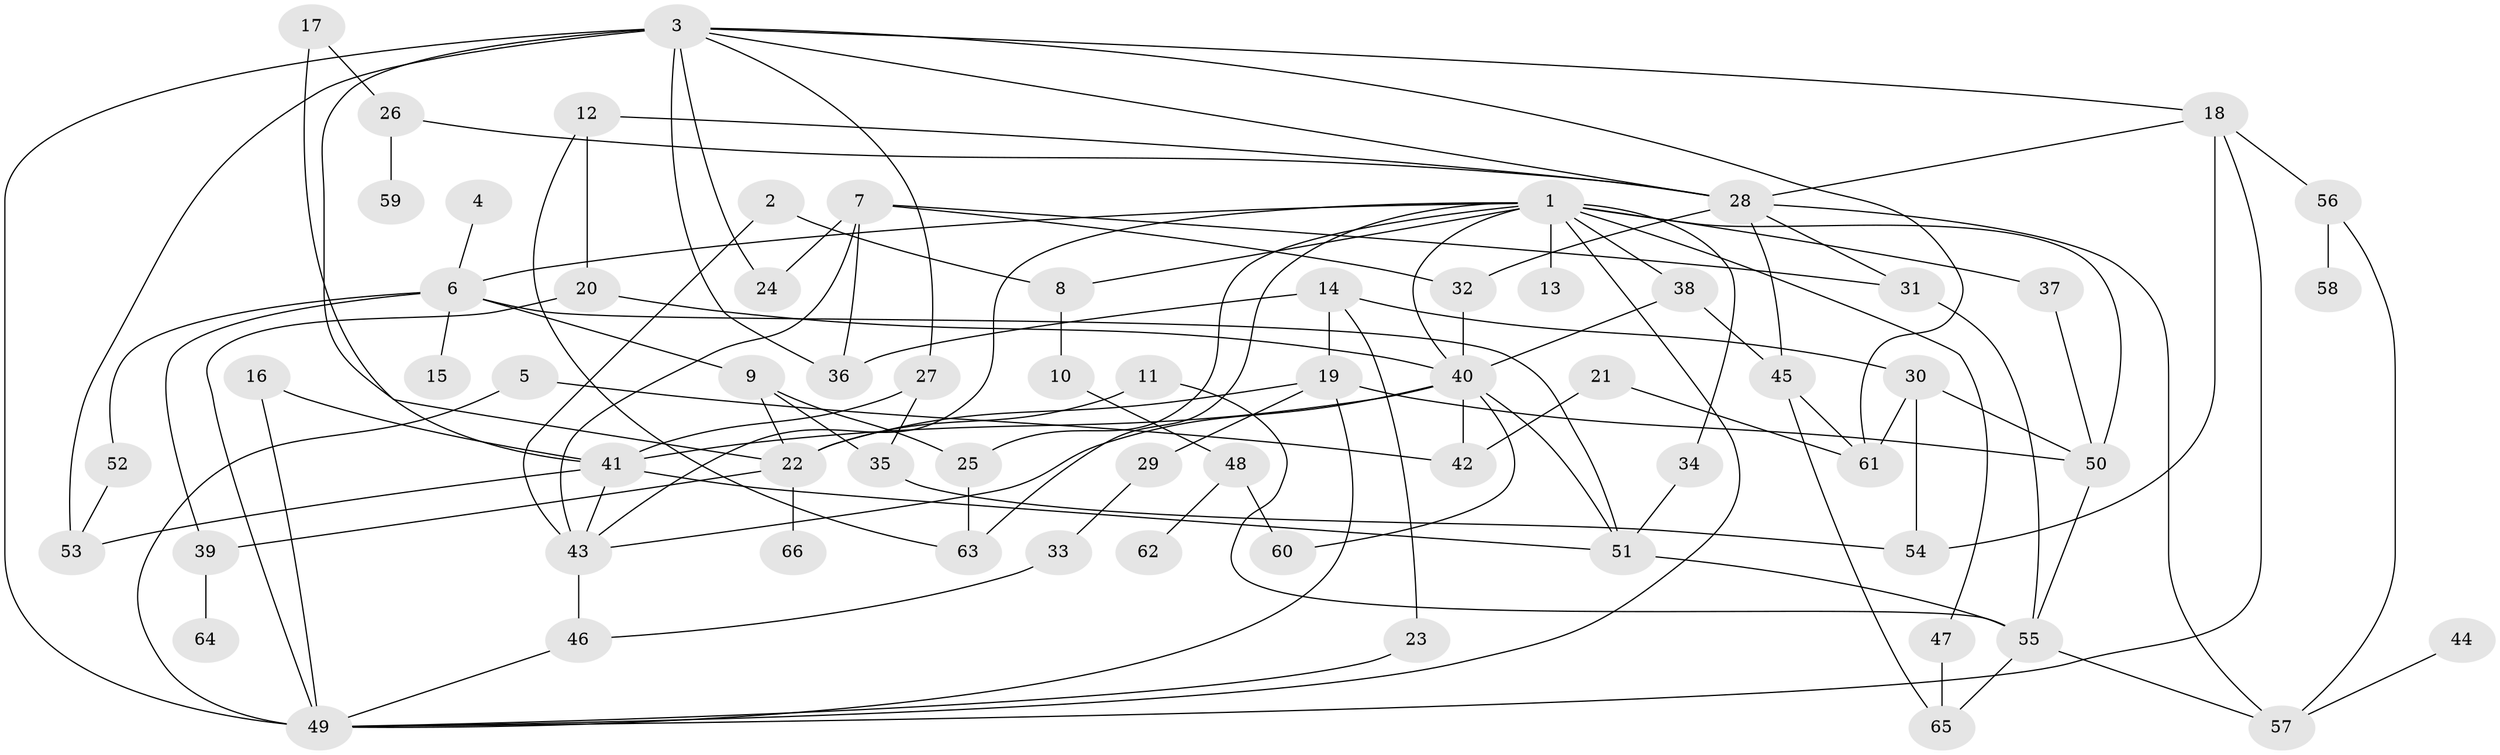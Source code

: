 // original degree distribution, {4: 0.16030534351145037, 10: 0.007633587786259542, 7: 0.03816793893129771, 3: 0.2595419847328244, 2: 0.3282442748091603, 8: 0.007633587786259542, 5: 0.022900763358778626, 6: 0.007633587786259542, 1: 0.16793893129770993}
// Generated by graph-tools (version 1.1) at 2025/25/03/09/25 03:25:31]
// undirected, 66 vertices, 115 edges
graph export_dot {
graph [start="1"]
  node [color=gray90,style=filled];
  1;
  2;
  3;
  4;
  5;
  6;
  7;
  8;
  9;
  10;
  11;
  12;
  13;
  14;
  15;
  16;
  17;
  18;
  19;
  20;
  21;
  22;
  23;
  24;
  25;
  26;
  27;
  28;
  29;
  30;
  31;
  32;
  33;
  34;
  35;
  36;
  37;
  38;
  39;
  40;
  41;
  42;
  43;
  44;
  45;
  46;
  47;
  48;
  49;
  50;
  51;
  52;
  53;
  54;
  55;
  56;
  57;
  58;
  59;
  60;
  61;
  62;
  63;
  64;
  65;
  66;
  1 -- 6 [weight=1.0];
  1 -- 8 [weight=1.0];
  1 -- 13 [weight=1.0];
  1 -- 25 [weight=1.0];
  1 -- 34 [weight=1.0];
  1 -- 37 [weight=1.0];
  1 -- 38 [weight=1.0];
  1 -- 40 [weight=1.0];
  1 -- 43 [weight=1.0];
  1 -- 47 [weight=1.0];
  1 -- 49 [weight=1.0];
  1 -- 50 [weight=1.0];
  1 -- 63 [weight=1.0];
  2 -- 8 [weight=1.0];
  2 -- 43 [weight=1.0];
  3 -- 18 [weight=1.0];
  3 -- 24 [weight=2.0];
  3 -- 27 [weight=1.0];
  3 -- 28 [weight=1.0];
  3 -- 36 [weight=1.0];
  3 -- 41 [weight=1.0];
  3 -- 49 [weight=3.0];
  3 -- 53 [weight=1.0];
  3 -- 61 [weight=1.0];
  4 -- 6 [weight=1.0];
  5 -- 42 [weight=1.0];
  5 -- 49 [weight=1.0];
  6 -- 9 [weight=1.0];
  6 -- 15 [weight=1.0];
  6 -- 39 [weight=1.0];
  6 -- 51 [weight=1.0];
  6 -- 52 [weight=1.0];
  7 -- 24 [weight=1.0];
  7 -- 31 [weight=1.0];
  7 -- 32 [weight=1.0];
  7 -- 36 [weight=1.0];
  7 -- 43 [weight=2.0];
  8 -- 10 [weight=1.0];
  9 -- 22 [weight=1.0];
  9 -- 25 [weight=1.0];
  9 -- 35 [weight=1.0];
  10 -- 48 [weight=1.0];
  11 -- 22 [weight=1.0];
  11 -- 55 [weight=1.0];
  12 -- 20 [weight=1.0];
  12 -- 28 [weight=1.0];
  12 -- 63 [weight=1.0];
  14 -- 19 [weight=1.0];
  14 -- 23 [weight=1.0];
  14 -- 30 [weight=1.0];
  14 -- 36 [weight=1.0];
  16 -- 41 [weight=1.0];
  16 -- 49 [weight=1.0];
  17 -- 22 [weight=1.0];
  17 -- 26 [weight=1.0];
  18 -- 28 [weight=1.0];
  18 -- 49 [weight=1.0];
  18 -- 54 [weight=1.0];
  18 -- 56 [weight=1.0];
  19 -- 22 [weight=1.0];
  19 -- 29 [weight=1.0];
  19 -- 49 [weight=1.0];
  19 -- 50 [weight=1.0];
  20 -- 40 [weight=1.0];
  20 -- 49 [weight=1.0];
  21 -- 42 [weight=1.0];
  21 -- 61 [weight=1.0];
  22 -- 39 [weight=1.0];
  22 -- 66 [weight=1.0];
  23 -- 49 [weight=1.0];
  25 -- 63 [weight=1.0];
  26 -- 28 [weight=1.0];
  26 -- 59 [weight=1.0];
  27 -- 35 [weight=1.0];
  27 -- 41 [weight=1.0];
  28 -- 31 [weight=1.0];
  28 -- 32 [weight=1.0];
  28 -- 45 [weight=1.0];
  28 -- 57 [weight=1.0];
  29 -- 33 [weight=1.0];
  30 -- 50 [weight=1.0];
  30 -- 54 [weight=1.0];
  30 -- 61 [weight=1.0];
  31 -- 55 [weight=1.0];
  32 -- 40 [weight=1.0];
  33 -- 46 [weight=1.0];
  34 -- 51 [weight=1.0];
  35 -- 54 [weight=1.0];
  37 -- 50 [weight=1.0];
  38 -- 40 [weight=1.0];
  38 -- 45 [weight=1.0];
  39 -- 64 [weight=1.0];
  40 -- 41 [weight=1.0];
  40 -- 42 [weight=1.0];
  40 -- 43 [weight=1.0];
  40 -- 51 [weight=1.0];
  40 -- 60 [weight=1.0];
  41 -- 43 [weight=1.0];
  41 -- 51 [weight=1.0];
  41 -- 53 [weight=1.0];
  43 -- 46 [weight=1.0];
  44 -- 57 [weight=1.0];
  45 -- 61 [weight=1.0];
  45 -- 65 [weight=1.0];
  46 -- 49 [weight=1.0];
  47 -- 65 [weight=1.0];
  48 -- 60 [weight=1.0];
  48 -- 62 [weight=1.0];
  50 -- 55 [weight=1.0];
  51 -- 55 [weight=1.0];
  52 -- 53 [weight=1.0];
  55 -- 57 [weight=1.0];
  55 -- 65 [weight=1.0];
  56 -- 57 [weight=1.0];
  56 -- 58 [weight=1.0];
}

